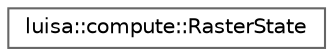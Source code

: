 digraph "类继承关系图"
{
 // LATEX_PDF_SIZE
  bgcolor="transparent";
  edge [fontname=Helvetica,fontsize=10,labelfontname=Helvetica,labelfontsize=10];
  node [fontname=Helvetica,fontsize=10,shape=box,height=0.2,width=0.4];
  rankdir="LR";
  Node0 [id="Node000000",label="luisa::compute::RasterState",height=0.2,width=0.4,color="grey40", fillcolor="white", style="filled",URL="$structluisa_1_1compute_1_1_raster_state.html",tooltip=" "];
}
